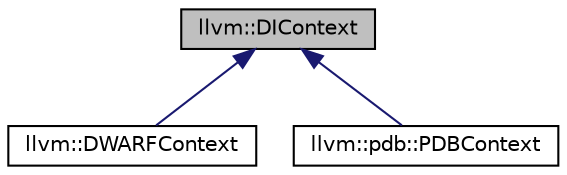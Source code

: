 digraph "llvm::DIContext"
{
 // LATEX_PDF_SIZE
  bgcolor="transparent";
  edge [fontname="Helvetica",fontsize="10",labelfontname="Helvetica",labelfontsize="10"];
  node [fontname="Helvetica",fontsize="10",shape=record];
  Node1 [label="llvm::DIContext",height=0.2,width=0.4,color="black", fillcolor="grey75", style="filled", fontcolor="black",tooltip=" "];
  Node1 -> Node2 [dir="back",color="midnightblue",fontsize="10",style="solid",fontname="Helvetica"];
  Node2 [label="llvm::DWARFContext",height=0.2,width=0.4,color="black",URL="$classllvm_1_1DWARFContext.html",tooltip="DWARFContext This data structure is the top level entity that deals with dwarf debug information pars..."];
  Node1 -> Node3 [dir="back",color="midnightblue",fontsize="10",style="solid",fontname="Helvetica"];
  Node3 [label="llvm::pdb::PDBContext",height=0.2,width=0.4,color="black",URL="$classllvm_1_1pdb_1_1PDBContext.html",tooltip="PDBContext This data structure is the top level entity that deals with PDB debug information parsing."];
}
